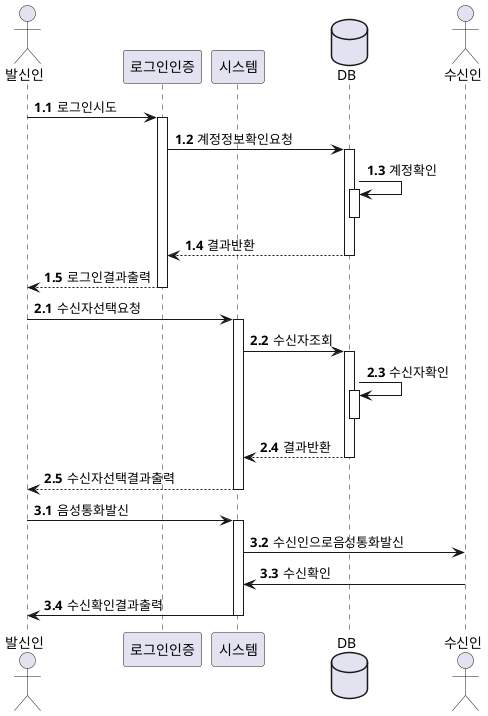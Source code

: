 @startuml VoiceCall
actor 발신인
participant 로그인인증
participant 시스템
database DB
actor 수신인

autonumber 1.1
발신인 -> 로그인인증 : 로그인시도
activate 로그인인증

로그인인증 -> DB : 계정정보확인요청
activate DB

DB -> DB : 계정확인
activate DB
deactivate DB

DB --> 로그인인증 : 결과반환
deactivate DB

로그인인증 --> 발신인 : 로그인결과출력
deactivate 로그인인증

autonumber 2.1
발신인 -> 시스템 : 수신자선택요청
activate 시스템

시스템 -> DB : 수신자조회
activate DB

DB -> DB : 수신자확인
activate DB
deactivate DB

DB --> 시스템 : 결과반환
deactivate DB

시스템 --> 발신인 : 수신자선택결과출력
deactivate 시스템

autonumber 3.1
발신인 -> 시스템 : 음성통화발신
activate 시스템

시스템 -> 수신인 : 수신인으로음성통화발신

수신인 -> 시스템 : 수신확인

시스템 -> 발신인 : 수신확인결과출력
deactivate 시스템

@enduml